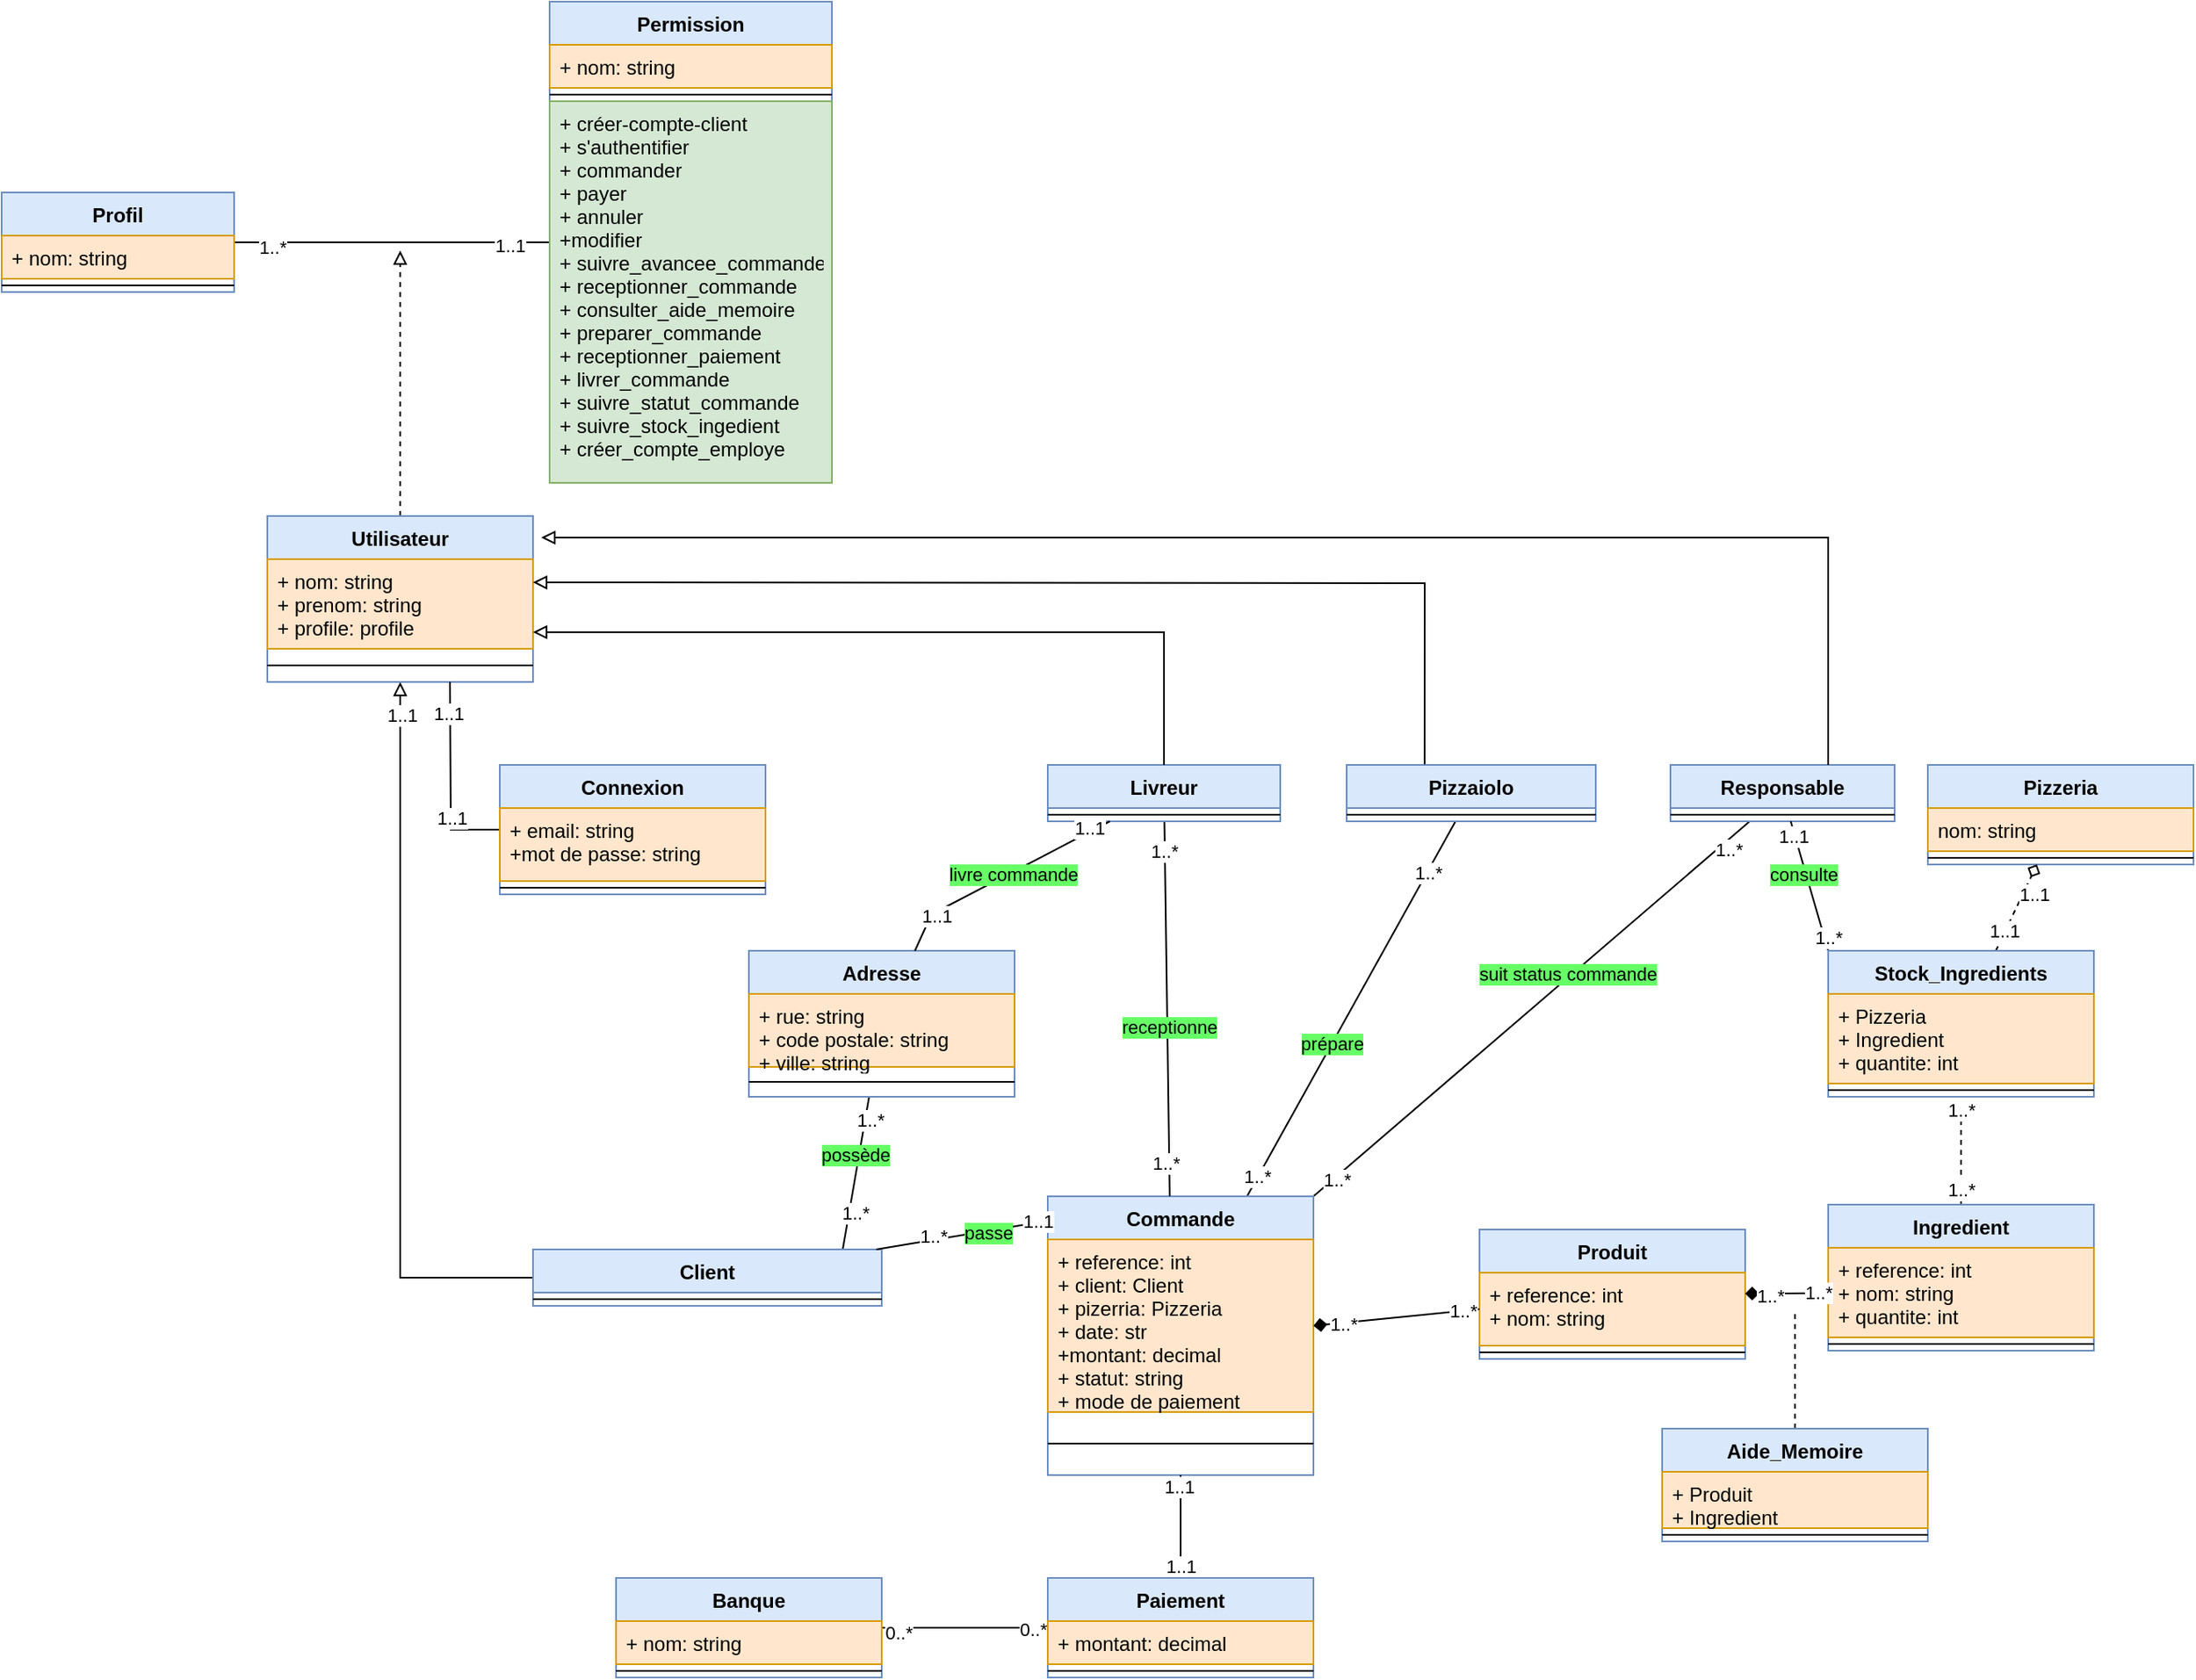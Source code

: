 <mxfile version="14.6.13" type="device"><diagram id="KDp-JJ43dgrBgCFw_8fw" name="Page-1"><mxGraphModel dx="2255" dy="1453" grid="1" gridSize="10" guides="1" tooltips="1" connect="1" arrows="1" fold="1" page="1" pageScale="1" pageWidth="1169" pageHeight="827" math="0" shadow="0"><root><mxCell id="0"/><mxCell id="1" parent="0"/><mxCell id="jycXSG4LUlBcbVMCZp96-9" style="edgeStyle=orthogonalEdgeStyle;rounded=0;orthogonalLoop=1;jettySize=auto;html=1;endArrow=none;endFill=0;startArrow=block;startFill=0;" parent="1" source="cRsiavOP6_7b4JECC0qZ-1" target="cRsiavOP6_7b4JECC0qZ-10" edge="1"><mxGeometry relative="1" as="geometry"><mxPoint x="-180" y="90" as="sourcePoint"/><mxPoint x="-60" y="376" as="targetPoint"/><Array as="points"><mxPoint x="-180" y="329"/></Array></mxGeometry></mxCell><mxCell id="jycXSG4LUlBcbVMCZp96-45" value="1..1" style="edgeLabel;html=1;align=center;verticalAlign=middle;resizable=0;points=[];" parent="jycXSG4LUlBcbVMCZp96-9" vertex="1" connectable="0"><mxGeometry x="-0.911" y="1" relative="1" as="geometry"><mxPoint as="offset"/></mxGeometry></mxCell><mxCell id="-czMJHXksivfodqNYjvB-1" style="edgeStyle=orthogonalEdgeStyle;rounded=0;orthogonalLoop=1;jettySize=auto;html=1;dashed=1;endArrow=block;endFill=0;" parent="1" source="cRsiavOP6_7b4JECC0qZ-1" edge="1"><mxGeometry relative="1" as="geometry"><mxPoint x="-180" y="-290" as="targetPoint"/></mxGeometry></mxCell><mxCell id="cRsiavOP6_7b4JECC0qZ-1" value="Utilisateur" style="swimlane;fontStyle=1;align=center;verticalAlign=top;childLayout=stackLayout;horizontal=1;startSize=26;horizontalStack=0;resizeParent=1;resizeParentMax=0;resizeLast=0;collapsible=1;marginBottom=0;fillColor=#dae8fc;strokeColor=#6c8ebf;" parent="1" vertex="1"><mxGeometry x="-260" y="-130" width="160" height="100" as="geometry"/></mxCell><mxCell id="cRsiavOP6_7b4JECC0qZ-2" value="+ nom: string&#10;+ prenom: string&#10;+ profile: profile" style="text;strokeColor=#d79b00;fillColor=#ffe6cc;align=left;verticalAlign=top;spacingLeft=4;spacingRight=4;overflow=hidden;rotatable=0;points=[[0,0.5],[1,0.5]];portConstraint=eastwest;" parent="cRsiavOP6_7b4JECC0qZ-1" vertex="1"><mxGeometry y="26" width="160" height="54" as="geometry"/></mxCell><mxCell id="cRsiavOP6_7b4JECC0qZ-3" value="" style="line;strokeWidth=1;fillColor=none;align=left;verticalAlign=middle;spacingTop=-1;spacingLeft=3;spacingRight=3;rotatable=0;labelPosition=right;points=[];portConstraint=eastwest;" parent="cRsiavOP6_7b4JECC0qZ-1" vertex="1"><mxGeometry y="80" width="160" height="20" as="geometry"/></mxCell><mxCell id="cRsiavOP6_7b4JECC0qZ-87" style="edgeStyle=none;rounded=0;orthogonalLoop=1;jettySize=auto;html=1;exitX=0.888;exitY=0.008;exitDx=0;exitDy=0;endArrow=none;endFill=0;exitPerimeter=0;" parent="1" source="cRsiavOP6_7b4JECC0qZ-10" target="cRsiavOP6_7b4JECC0qZ-15" edge="1"><mxGeometry relative="1" as="geometry"><mxPoint x="-20" y="210" as="targetPoint"/></mxGeometry></mxCell><mxCell id="cRsiavOP6_7b4JECC0qZ-89" value="1..*" style="edgeLabel;html=1;align=center;verticalAlign=middle;resizable=0;points=[];" parent="cRsiavOP6_7b4JECC0qZ-87" vertex="1" connectable="0"><mxGeometry x="-0.503" y="-3" relative="1" as="geometry"><mxPoint as="offset"/></mxGeometry></mxCell><mxCell id="cRsiavOP6_7b4JECC0qZ-90" value="1..*" style="edgeLabel;html=1;align=center;verticalAlign=middle;resizable=0;points=[];" parent="cRsiavOP6_7b4JECC0qZ-87" vertex="1" connectable="0"><mxGeometry x="0.706" y="-3" relative="1" as="geometry"><mxPoint as="offset"/></mxGeometry></mxCell><mxCell id="cRsiavOP6_7b4JECC0qZ-106" value="possède" style="edgeLabel;html=1;align=center;verticalAlign=middle;resizable=0;points=[];labelBackgroundColor=#66FF66;" parent="cRsiavOP6_7b4JECC0qZ-87" vertex="1" connectable="0"><mxGeometry x="0.23" y="3" relative="1" as="geometry"><mxPoint as="offset"/></mxGeometry></mxCell><mxCell id="cRsiavOP6_7b4JECC0qZ-10" value="Client" style="swimlane;fontStyle=1;align=center;verticalAlign=top;childLayout=stackLayout;horizontal=1;startSize=26;horizontalStack=0;resizeParent=1;resizeParentMax=0;resizeLast=0;collapsible=1;marginBottom=0;fillColor=#dae8fc;strokeColor=#6c8ebf;" parent="1" vertex="1"><mxGeometry x="-100" y="312" width="210" height="34" as="geometry"><mxRectangle x="240" y="270" width="70" height="26" as="alternateBounds"/></mxGeometry></mxCell><mxCell id="cRsiavOP6_7b4JECC0qZ-12" value="" style="line;strokeWidth=1;fillColor=none;align=left;verticalAlign=middle;spacingTop=-1;spacingLeft=3;spacingRight=3;rotatable=0;labelPosition=right;points=[];portConstraint=eastwest;" parent="cRsiavOP6_7b4JECC0qZ-10" vertex="1"><mxGeometry y="26" width="210" height="8" as="geometry"/></mxCell><mxCell id="cRsiavOP6_7b4JECC0qZ-15" value="Adresse" style="swimlane;fontStyle=1;align=center;verticalAlign=top;childLayout=stackLayout;horizontal=1;startSize=26;horizontalStack=0;resizeParent=1;resizeParentMax=0;resizeLast=0;collapsible=1;marginBottom=0;fillColor=#dae8fc;strokeColor=#6c8ebf;" parent="1" vertex="1"><mxGeometry x="30" y="132" width="160" height="88" as="geometry"/></mxCell><mxCell id="cRsiavOP6_7b4JECC0qZ-16" value="+ rue: string&#10;+ code postale: string&#10;+ ville: string" style="text;strokeColor=#d79b00;fillColor=#ffe6cc;align=left;verticalAlign=top;spacingLeft=4;spacingRight=4;overflow=hidden;rotatable=0;points=[[0,0.5],[1,0.5]];portConstraint=eastwest;" parent="cRsiavOP6_7b4JECC0qZ-15" vertex="1"><mxGeometry y="26" width="160" height="44" as="geometry"/></mxCell><mxCell id="cRsiavOP6_7b4JECC0qZ-17" value="" style="line;strokeWidth=1;fillColor=none;align=left;verticalAlign=middle;spacingTop=-1;spacingLeft=3;spacingRight=3;rotatable=0;labelPosition=right;points=[];portConstraint=eastwest;" parent="cRsiavOP6_7b4JECC0qZ-15" vertex="1"><mxGeometry y="70" width="160" height="18" as="geometry"/></mxCell><mxCell id="cRsiavOP6_7b4JECC0qZ-121" style="edgeStyle=none;rounded=0;orthogonalLoop=1;jettySize=auto;html=1;exitX=0.75;exitY=0;exitDx=0;exitDy=0;endArrow=none;endFill=0;" parent="1" source="cRsiavOP6_7b4JECC0qZ-25" target="cRsiavOP6_7b4JECC0qZ-53" edge="1"><mxGeometry relative="1" as="geometry"/></mxCell><mxCell id="cRsiavOP6_7b4JECC0qZ-122" value="1..*" style="edgeLabel;html=1;align=center;verticalAlign=middle;resizable=0;points=[];" parent="cRsiavOP6_7b4JECC0qZ-121" vertex="1" connectable="0"><mxGeometry x="0.73" relative="1" as="geometry"><mxPoint as="offset"/></mxGeometry></mxCell><mxCell id="cRsiavOP6_7b4JECC0qZ-123" value="1..*" style="edgeLabel;html=1;align=center;verticalAlign=middle;resizable=0;points=[];" parent="cRsiavOP6_7b4JECC0qZ-121" vertex="1" connectable="0"><mxGeometry x="-0.901" y="1" relative="1" as="geometry"><mxPoint as="offset"/></mxGeometry></mxCell><mxCell id="cRsiavOP6_7b4JECC0qZ-124" value="prépare" style="edgeLabel;html=1;align=center;verticalAlign=middle;resizable=0;points=[];labelBackgroundColor=#66FF66;" parent="cRsiavOP6_7b4JECC0qZ-121" vertex="1" connectable="0"><mxGeometry x="-0.187" relative="1" as="geometry"><mxPoint as="offset"/></mxGeometry></mxCell><mxCell id="cRsiavOP6_7b4JECC0qZ-125" style="edgeStyle=none;rounded=0;orthogonalLoop=1;jettySize=auto;html=1;exitX=1;exitY=0;exitDx=0;exitDy=0;endArrow=none;endFill=0;" parent="1" source="cRsiavOP6_7b4JECC0qZ-25" target="cRsiavOP6_7b4JECC0qZ-57" edge="1"><mxGeometry relative="1" as="geometry"><mxPoint x="620" y="130" as="targetPoint"/></mxGeometry></mxCell><mxCell id="cRsiavOP6_7b4JECC0qZ-126" value="1..*" style="edgeLabel;html=1;align=center;verticalAlign=middle;resizable=0;points=[];" parent="cRsiavOP6_7b4JECC0qZ-125" vertex="1" connectable="0"><mxGeometry x="-0.9" y="-1" relative="1" as="geometry"><mxPoint as="offset"/></mxGeometry></mxCell><mxCell id="cRsiavOP6_7b4JECC0qZ-127" value="1..*" style="edgeLabel;html=1;align=center;verticalAlign=middle;resizable=0;points=[];" parent="cRsiavOP6_7b4JECC0qZ-125" vertex="1" connectable="0"><mxGeometry x="0.881" y="-4" relative="1" as="geometry"><mxPoint as="offset"/></mxGeometry></mxCell><mxCell id="cRsiavOP6_7b4JECC0qZ-128" value="suit status commande" style="edgeLabel;html=1;align=center;verticalAlign=middle;resizable=0;points=[];labelBackgroundColor=#66FF66;" parent="cRsiavOP6_7b4JECC0qZ-125" vertex="1" connectable="0"><mxGeometry x="0.175" y="2" relative="1" as="geometry"><mxPoint as="offset"/></mxGeometry></mxCell><mxCell id="cRsiavOP6_7b4JECC0qZ-25" value="Commande" style="swimlane;fontStyle=1;align=center;verticalAlign=top;childLayout=stackLayout;horizontal=1;startSize=26;horizontalStack=0;resizeParent=1;resizeParentMax=0;resizeLast=0;collapsible=1;marginBottom=0;fillColor=#dae8fc;strokeColor=#6c8ebf;" parent="1" vertex="1"><mxGeometry x="210" y="280" width="160" height="168" as="geometry"/></mxCell><mxCell id="cRsiavOP6_7b4JECC0qZ-26" value="+ reference: int&#10;+ client: Client&#10;+ pizerria: Pizzeria&#10;+ date: str&#10;+montant: decimal&#10;+ statut: string&#10;+ mode de paiement" style="text;strokeColor=#d79b00;fillColor=#ffe6cc;align=left;verticalAlign=top;spacingLeft=4;spacingRight=4;overflow=hidden;rotatable=0;points=[[0,0.5],[1,0.5]];portConstraint=eastwest;" parent="cRsiavOP6_7b4JECC0qZ-25" vertex="1"><mxGeometry y="26" width="160" height="104" as="geometry"/></mxCell><mxCell id="cRsiavOP6_7b4JECC0qZ-27" value="" style="line;strokeWidth=1;fillColor=none;align=left;verticalAlign=middle;spacingTop=-1;spacingLeft=3;spacingRight=3;rotatable=0;labelPosition=right;points=[];portConstraint=eastwest;" parent="cRsiavOP6_7b4JECC0qZ-25" vertex="1"><mxGeometry y="130" width="160" height="38" as="geometry"/></mxCell><mxCell id="cRsiavOP6_7b4JECC0qZ-29" value="Produit" style="swimlane;fontStyle=1;align=center;verticalAlign=top;childLayout=stackLayout;horizontal=1;startSize=26;horizontalStack=0;resizeParent=1;resizeParentMax=0;resizeLast=0;collapsible=1;marginBottom=0;fillColor=#dae8fc;strokeColor=#6c8ebf;" parent="1" vertex="1"><mxGeometry x="470" y="300" width="160" height="78" as="geometry"/></mxCell><mxCell id="cRsiavOP6_7b4JECC0qZ-30" value="+ reference: int&#10;+ nom: string" style="text;strokeColor=#d79b00;fillColor=#ffe6cc;align=left;verticalAlign=top;spacingLeft=4;spacingRight=4;overflow=hidden;rotatable=0;points=[[0,0.5],[1,0.5]];portConstraint=eastwest;" parent="cRsiavOP6_7b4JECC0qZ-29" vertex="1"><mxGeometry y="26" width="160" height="44" as="geometry"/></mxCell><mxCell id="cRsiavOP6_7b4JECC0qZ-31" value="" style="line;strokeWidth=1;fillColor=none;align=left;verticalAlign=middle;spacingTop=-1;spacingLeft=3;spacingRight=3;rotatable=0;labelPosition=right;points=[];portConstraint=eastwest;" parent="cRsiavOP6_7b4JECC0qZ-29" vertex="1"><mxGeometry y="70" width="160" height="8" as="geometry"/></mxCell><mxCell id="cRsiavOP6_7b4JECC0qZ-33" value="Pizzeria" style="swimlane;fontStyle=1;align=center;verticalAlign=top;childLayout=stackLayout;horizontal=1;startSize=26;horizontalStack=0;resizeParent=1;resizeParentMax=0;resizeLast=0;collapsible=1;marginBottom=0;fillColor=#dae8fc;strokeColor=#6c8ebf;" parent="1" vertex="1"><mxGeometry x="740" y="20" width="160" height="60" as="geometry"/></mxCell><mxCell id="cRsiavOP6_7b4JECC0qZ-34" value="nom: string" style="text;strokeColor=#d79b00;fillColor=#ffe6cc;align=left;verticalAlign=top;spacingLeft=4;spacingRight=4;overflow=hidden;rotatable=0;points=[[0,0.5],[1,0.5]];portConstraint=eastwest;" parent="cRsiavOP6_7b4JECC0qZ-33" vertex="1"><mxGeometry y="26" width="160" height="26" as="geometry"/></mxCell><mxCell id="cRsiavOP6_7b4JECC0qZ-35" value="" style="line;strokeWidth=1;fillColor=none;align=left;verticalAlign=middle;spacingTop=-1;spacingLeft=3;spacingRight=3;rotatable=0;labelPosition=right;points=[];portConstraint=eastwest;" parent="cRsiavOP6_7b4JECC0qZ-33" vertex="1"><mxGeometry y="52" width="160" height="8" as="geometry"/></mxCell><mxCell id="cRsiavOP6_7b4JECC0qZ-100" style="edgeStyle=none;rounded=0;orthogonalLoop=1;jettySize=auto;html=1;endArrow=none;endFill=0;dashed=1;" parent="1" source="cRsiavOP6_7b4JECC0qZ-37" target="cRsiavOP6_7b4JECC0qZ-61" edge="1"><mxGeometry relative="1" as="geometry"/></mxCell><mxCell id="cRsiavOP6_7b4JECC0qZ-101" value="1..*" style="edgeLabel;html=1;align=center;verticalAlign=middle;resizable=0;points=[];" parent="cRsiavOP6_7b4JECC0qZ-100" vertex="1" connectable="0"><mxGeometry x="-0.709" relative="1" as="geometry"><mxPoint as="offset"/></mxGeometry></mxCell><mxCell id="cRsiavOP6_7b4JECC0qZ-102" value="1..*" style="edgeLabel;html=1;align=center;verticalAlign=middle;resizable=0;points=[];" parent="cRsiavOP6_7b4JECC0qZ-100" vertex="1" connectable="0"><mxGeometry x="0.767" relative="1" as="geometry"><mxPoint as="offset"/></mxGeometry></mxCell><mxCell id="cRsiavOP6_7b4JECC0qZ-37" value="Ingredient" style="swimlane;fontStyle=1;align=center;verticalAlign=top;childLayout=stackLayout;horizontal=1;startSize=26;horizontalStack=0;resizeParent=1;resizeParentMax=0;resizeLast=0;collapsible=1;marginBottom=0;fillColor=#dae8fc;strokeColor=#6c8ebf;" parent="1" vertex="1"><mxGeometry x="680" y="285" width="160" height="88" as="geometry"/></mxCell><mxCell id="cRsiavOP6_7b4JECC0qZ-38" value="+ reference: int&#10;+ nom: string&#10;+ quantite: int" style="text;strokeColor=#d79b00;fillColor=#ffe6cc;align=left;verticalAlign=top;spacingLeft=4;spacingRight=4;overflow=hidden;rotatable=0;points=[[0,0.5],[1,0.5]];portConstraint=eastwest;" parent="cRsiavOP6_7b4JECC0qZ-37" vertex="1"><mxGeometry y="26" width="160" height="54" as="geometry"/></mxCell><mxCell id="cRsiavOP6_7b4JECC0qZ-39" value="" style="line;strokeWidth=1;fillColor=none;align=left;verticalAlign=middle;spacingTop=-1;spacingLeft=3;spacingRight=3;rotatable=0;labelPosition=right;points=[];portConstraint=eastwest;" parent="cRsiavOP6_7b4JECC0qZ-37" vertex="1"><mxGeometry y="80" width="160" height="8" as="geometry"/></mxCell><mxCell id="jycXSG4LUlBcbVMCZp96-35" style="edgeStyle=orthogonalEdgeStyle;rounded=0;orthogonalLoop=1;jettySize=auto;html=1;dashed=1;endArrow=none;endFill=0;" parent="1" source="cRsiavOP6_7b4JECC0qZ-41" edge="1"><mxGeometry relative="1" as="geometry"><mxPoint x="660" y="350" as="targetPoint"/></mxGeometry></mxCell><mxCell id="cRsiavOP6_7b4JECC0qZ-41" value="Aide_Memoire" style="swimlane;fontStyle=1;align=center;verticalAlign=top;childLayout=stackLayout;horizontal=1;startSize=26;horizontalStack=0;resizeParent=1;resizeParentMax=0;resizeLast=0;collapsible=1;marginBottom=0;fillColor=#dae8fc;strokeColor=#6c8ebf;" parent="1" vertex="1"><mxGeometry x="580" y="420" width="160" height="68" as="geometry"/></mxCell><mxCell id="cRsiavOP6_7b4JECC0qZ-42" value="+ Produit&#10;+ Ingredient" style="text;strokeColor=#d79b00;fillColor=#ffe6cc;align=left;verticalAlign=top;spacingLeft=4;spacingRight=4;overflow=hidden;rotatable=0;points=[[0,0.5],[1,0.5]];portConstraint=eastwest;" parent="cRsiavOP6_7b4JECC0qZ-41" vertex="1"><mxGeometry y="26" width="160" height="34" as="geometry"/></mxCell><mxCell id="cRsiavOP6_7b4JECC0qZ-43" value="" style="line;strokeWidth=1;fillColor=none;align=left;verticalAlign=middle;spacingTop=-1;spacingLeft=3;spacingRight=3;rotatable=0;labelPosition=right;points=[];portConstraint=eastwest;" parent="cRsiavOP6_7b4JECC0qZ-41" vertex="1"><mxGeometry y="60" width="160" height="8" as="geometry"/></mxCell><mxCell id="jycXSG4LUlBcbVMCZp96-1" style="edgeStyle=orthogonalEdgeStyle;rounded=0;orthogonalLoop=1;jettySize=auto;html=1;endArrow=none;endFill=0;" parent="1" source="cRsiavOP6_7b4JECC0qZ-45" target="cRsiavOP6_7b4JECC0qZ-65" edge="1"><mxGeometry relative="1" as="geometry"/></mxCell><mxCell id="jycXSG4LUlBcbVMCZp96-3" value="0..*" style="edgeLabel;html=1;align=center;verticalAlign=middle;resizable=0;points=[];" parent="jycXSG4LUlBcbVMCZp96-1" vertex="1" connectable="0"><mxGeometry x="-0.8" y="-3" relative="1" as="geometry"><mxPoint as="offset"/></mxGeometry></mxCell><mxCell id="jycXSG4LUlBcbVMCZp96-4" value="0..*" style="edgeLabel;html=1;align=center;verticalAlign=middle;resizable=0;points=[];" parent="jycXSG4LUlBcbVMCZp96-1" vertex="1" connectable="0"><mxGeometry x="0.818" y="-1" relative="1" as="geometry"><mxPoint as="offset"/></mxGeometry></mxCell><mxCell id="cRsiavOP6_7b4JECC0qZ-45" value="Banque" style="swimlane;fontStyle=1;align=center;verticalAlign=top;childLayout=stackLayout;horizontal=1;startSize=26;horizontalStack=0;resizeParent=1;resizeParentMax=0;resizeLast=0;collapsible=1;marginBottom=0;fillColor=#dae8fc;strokeColor=#6c8ebf;" parent="1" vertex="1"><mxGeometry x="-50" y="510" width="160" height="60" as="geometry"/></mxCell><mxCell id="cRsiavOP6_7b4JECC0qZ-46" value="+ nom: string" style="text;strokeColor=#d79b00;fillColor=#ffe6cc;align=left;verticalAlign=top;spacingLeft=4;spacingRight=4;overflow=hidden;rotatable=0;points=[[0,0.5],[1,0.5]];portConstraint=eastwest;" parent="cRsiavOP6_7b4JECC0qZ-45" vertex="1"><mxGeometry y="26" width="160" height="26" as="geometry"/></mxCell><mxCell id="cRsiavOP6_7b4JECC0qZ-47" value="" style="line;strokeWidth=1;fillColor=none;align=left;verticalAlign=middle;spacingTop=-1;spacingLeft=3;spacingRight=3;rotatable=0;labelPosition=right;points=[];portConstraint=eastwest;" parent="cRsiavOP6_7b4JECC0qZ-45" vertex="1"><mxGeometry y="52" width="160" height="8" as="geometry"/></mxCell><mxCell id="cRsiavOP6_7b4JECC0qZ-112" style="edgeStyle=none;rounded=0;orthogonalLoop=1;jettySize=auto;html=1;entryX=0.459;entryY=-0.001;entryDx=0;entryDy=0;entryPerimeter=0;endArrow=none;endFill=0;" parent="1" source="cRsiavOP6_7b4JECC0qZ-49" target="cRsiavOP6_7b4JECC0qZ-25" edge="1"><mxGeometry relative="1" as="geometry"/></mxCell><mxCell id="cRsiavOP6_7b4JECC0qZ-114" value="1..*" style="edgeLabel;html=1;align=center;verticalAlign=middle;resizable=0;points=[];" parent="cRsiavOP6_7b4JECC0qZ-112" vertex="1" connectable="0"><mxGeometry x="0.822" y="-2" relative="1" as="geometry"><mxPoint as="offset"/></mxGeometry></mxCell><mxCell id="cRsiavOP6_7b4JECC0qZ-115" value="receptionne" style="edgeLabel;html=1;align=center;verticalAlign=middle;resizable=0;points=[];labelBackgroundColor=#66FF66;" parent="cRsiavOP6_7b4JECC0qZ-112" vertex="1" connectable="0"><mxGeometry x="0.098" y="1" relative="1" as="geometry"><mxPoint as="offset"/></mxGeometry></mxCell><mxCell id="cRsiavOP6_7b4JECC0qZ-120" value="1..*" style="edgeLabel;html=1;align=center;verticalAlign=middle;resizable=0;points=[];" parent="cRsiavOP6_7b4JECC0qZ-112" vertex="1" connectable="0"><mxGeometry x="-0.841" y="-1" relative="1" as="geometry"><mxPoint as="offset"/></mxGeometry></mxCell><mxCell id="cRsiavOP6_7b4JECC0qZ-49" value="Livreur" style="swimlane;fontStyle=1;align=center;verticalAlign=top;childLayout=stackLayout;horizontal=1;startSize=26;horizontalStack=0;resizeParent=1;resizeParentMax=0;resizeLast=0;collapsible=1;marginBottom=0;fillColor=#dae8fc;strokeColor=#6c8ebf;" parent="1" vertex="1"><mxGeometry x="210" y="20" width="140" height="34" as="geometry"><mxRectangle x="210" y="20" width="70" height="26" as="alternateBounds"/></mxGeometry></mxCell><mxCell id="cRsiavOP6_7b4JECC0qZ-51" value="" style="line;strokeWidth=1;fillColor=none;align=left;verticalAlign=middle;spacingTop=-1;spacingLeft=3;spacingRight=3;rotatable=0;labelPosition=right;points=[];portConstraint=eastwest;" parent="cRsiavOP6_7b4JECC0qZ-49" vertex="1"><mxGeometry y="26" width="140" height="8" as="geometry"/></mxCell><mxCell id="cRsiavOP6_7b4JECC0qZ-53" value="Pizzaiolo" style="swimlane;fontStyle=1;align=center;verticalAlign=top;childLayout=stackLayout;horizontal=1;startSize=26;horizontalStack=0;resizeParent=1;resizeParentMax=0;resizeLast=0;collapsible=1;marginBottom=0;fillColor=#dae8fc;strokeColor=#6c8ebf;" parent="1" vertex="1"><mxGeometry x="390" y="20" width="150" height="34" as="geometry"/></mxCell><mxCell id="cRsiavOP6_7b4JECC0qZ-55" value="" style="line;strokeWidth=1;fillColor=none;align=left;verticalAlign=middle;spacingTop=-1;spacingLeft=3;spacingRight=3;rotatable=0;labelPosition=right;points=[];portConstraint=eastwest;" parent="cRsiavOP6_7b4JECC0qZ-53" vertex="1"><mxGeometry y="26" width="150" height="8" as="geometry"/></mxCell><mxCell id="cRsiavOP6_7b4JECC0qZ-57" value="Responsable" style="swimlane;fontStyle=1;align=center;verticalAlign=top;childLayout=stackLayout;horizontal=1;startSize=26;horizontalStack=0;resizeParent=1;resizeParentMax=0;resizeLast=0;collapsible=1;marginBottom=0;fillColor=#dae8fc;strokeColor=#6c8ebf;" parent="1" vertex="1"><mxGeometry x="585" y="20" width="135" height="34" as="geometry"/></mxCell><mxCell id="cRsiavOP6_7b4JECC0qZ-59" value="" style="line;strokeWidth=1;fillColor=none;align=left;verticalAlign=middle;spacingTop=-1;spacingLeft=3;spacingRight=3;rotatable=0;labelPosition=right;points=[];portConstraint=eastwest;" parent="cRsiavOP6_7b4JECC0qZ-57" vertex="1"><mxGeometry y="26" width="135" height="8" as="geometry"/></mxCell><mxCell id="cRsiavOP6_7b4JECC0qZ-103" style="edgeStyle=none;rounded=0;orthogonalLoop=1;jettySize=auto;html=1;startArrow=none;startFill=0;endArrow=diamond;endFill=0;dashed=1;" parent="1" source="cRsiavOP6_7b4JECC0qZ-61" target="cRsiavOP6_7b4JECC0qZ-33" edge="1"><mxGeometry relative="1" as="geometry"><mxPoint x="980" y="116" as="targetPoint"/></mxGeometry></mxCell><mxCell id="cRsiavOP6_7b4JECC0qZ-104" value="1..1" style="edgeLabel;html=1;align=center;verticalAlign=middle;resizable=0;points=[];" parent="cRsiavOP6_7b4JECC0qZ-103" vertex="1" connectable="0"><mxGeometry x="-0.589" relative="1" as="geometry"><mxPoint y="-1" as="offset"/></mxGeometry></mxCell><mxCell id="cRsiavOP6_7b4JECC0qZ-105" value="1..1" style="edgeLabel;html=1;align=center;verticalAlign=middle;resizable=0;points=[];" parent="cRsiavOP6_7b4JECC0qZ-103" vertex="1" connectable="0"><mxGeometry x="0.767" y="-1" relative="1" as="geometry"><mxPoint y="11" as="offset"/></mxGeometry></mxCell><mxCell id="cRsiavOP6_7b4JECC0qZ-129" style="edgeStyle=none;rounded=0;orthogonalLoop=1;jettySize=auto;html=1;exitX=0;exitY=0;exitDx=0;exitDy=0;endArrow=none;endFill=0;" parent="1" source="cRsiavOP6_7b4JECC0qZ-61" target="cRsiavOP6_7b4JECC0qZ-57" edge="1"><mxGeometry relative="1" as="geometry"/></mxCell><mxCell id="cRsiavOP6_7b4JECC0qZ-130" value="1..1" style="edgeLabel;html=1;align=center;verticalAlign=middle;resizable=0;points=[];" parent="cRsiavOP6_7b4JECC0qZ-129" vertex="1" connectable="0"><mxGeometry x="0.787" y="1" relative="1" as="geometry"><mxPoint as="offset"/></mxGeometry></mxCell><mxCell id="cRsiavOP6_7b4JECC0qZ-131" value="1..*" style="edgeLabel;html=1;align=center;verticalAlign=middle;resizable=0;points=[];" parent="cRsiavOP6_7b4JECC0qZ-129" vertex="1" connectable="0"><mxGeometry x="-0.789" y="-2" relative="1" as="geometry"><mxPoint as="offset"/></mxGeometry></mxCell><mxCell id="jycXSG4LUlBcbVMCZp96-8" value="consulte" style="edgeLabel;html=1;align=center;verticalAlign=middle;resizable=0;points=[];labelBackgroundColor=#66FF66;" parent="cRsiavOP6_7b4JECC0qZ-129" vertex="1" connectable="0"><mxGeometry x="0.206" y="2" relative="1" as="geometry"><mxPoint as="offset"/></mxGeometry></mxCell><mxCell id="cRsiavOP6_7b4JECC0qZ-61" value="Stock_Ingredients" style="swimlane;fontStyle=1;align=center;verticalAlign=top;childLayout=stackLayout;horizontal=1;startSize=26;horizontalStack=0;resizeParent=1;resizeParentMax=0;resizeLast=0;collapsible=1;marginBottom=0;fillColor=#dae8fc;strokeColor=#6c8ebf;" parent="1" vertex="1"><mxGeometry x="680" y="132" width="160" height="88" as="geometry"/></mxCell><mxCell id="cRsiavOP6_7b4JECC0qZ-62" value="+ Pizzeria&#10;+ Ingredient&#10;+ quantite: int" style="text;strokeColor=#d79b00;fillColor=#ffe6cc;align=left;verticalAlign=top;spacingLeft=4;spacingRight=4;overflow=hidden;rotatable=0;points=[[0,0.5],[1,0.5]];portConstraint=eastwest;" parent="cRsiavOP6_7b4JECC0qZ-61" vertex="1"><mxGeometry y="26" width="160" height="54" as="geometry"/></mxCell><mxCell id="cRsiavOP6_7b4JECC0qZ-63" value="" style="line;strokeWidth=1;fillColor=none;align=left;verticalAlign=middle;spacingTop=-1;spacingLeft=3;spacingRight=3;rotatable=0;labelPosition=right;points=[];portConstraint=eastwest;" parent="cRsiavOP6_7b4JECC0qZ-61" vertex="1"><mxGeometry y="80" width="160" height="8" as="geometry"/></mxCell><mxCell id="jycXSG4LUlBcbVMCZp96-5" style="edgeStyle=orthogonalEdgeStyle;rounded=0;orthogonalLoop=1;jettySize=auto;html=1;endArrow=none;endFill=0;" parent="1" source="cRsiavOP6_7b4JECC0qZ-65" target="cRsiavOP6_7b4JECC0qZ-25" edge="1"><mxGeometry relative="1" as="geometry"/></mxCell><mxCell id="jycXSG4LUlBcbVMCZp96-6" value="1..1" style="edgeLabel;html=1;align=center;verticalAlign=middle;resizable=0;points=[];" parent="jycXSG4LUlBcbVMCZp96-5" vertex="1" connectable="0"><mxGeometry x="0.778" y="1" relative="1" as="geometry"><mxPoint as="offset"/></mxGeometry></mxCell><mxCell id="jycXSG4LUlBcbVMCZp96-7" value="1..1" style="edgeLabel;html=1;align=center;verticalAlign=middle;resizable=0;points=[];" parent="jycXSG4LUlBcbVMCZp96-5" vertex="1" connectable="0"><mxGeometry x="-0.778" relative="1" as="geometry"><mxPoint as="offset"/></mxGeometry></mxCell><mxCell id="cRsiavOP6_7b4JECC0qZ-65" value="Paiement" style="swimlane;fontStyle=1;align=center;verticalAlign=top;childLayout=stackLayout;horizontal=1;startSize=26;horizontalStack=0;resizeParent=1;resizeParentMax=0;resizeLast=0;collapsible=1;marginBottom=0;fillColor=#dae8fc;strokeColor=#6c8ebf;" parent="1" vertex="1"><mxGeometry x="210" y="510" width="160" height="60" as="geometry"/></mxCell><mxCell id="cRsiavOP6_7b4JECC0qZ-66" value="+ montant: decimal" style="text;strokeColor=#d79b00;fillColor=#ffe6cc;align=left;verticalAlign=top;spacingLeft=4;spacingRight=4;overflow=hidden;rotatable=0;points=[[0,0.5],[1,0.5]];portConstraint=eastwest;" parent="cRsiavOP6_7b4JECC0qZ-65" vertex="1"><mxGeometry y="26" width="160" height="26" as="geometry"/></mxCell><mxCell id="cRsiavOP6_7b4JECC0qZ-67" value="" style="line;strokeWidth=1;fillColor=none;align=left;verticalAlign=middle;spacingTop=-1;spacingLeft=3;spacingRight=3;rotatable=0;labelPosition=right;points=[];portConstraint=eastwest;" parent="cRsiavOP6_7b4JECC0qZ-65" vertex="1"><mxGeometry y="52" width="160" height="8" as="geometry"/></mxCell><mxCell id="cRsiavOP6_7b4JECC0qZ-91" style="edgeStyle=none;rounded=0;orthogonalLoop=1;jettySize=auto;html=1;exitX=1;exitY=0.5;exitDx=0;exitDy=0;entryX=0;entryY=0.5;entryDx=0;entryDy=0;endArrow=none;endFill=0;startArrow=diamond;startFill=1;" parent="1" source="cRsiavOP6_7b4JECC0qZ-26" target="cRsiavOP6_7b4JECC0qZ-30" edge="1"><mxGeometry relative="1" as="geometry"/></mxCell><mxCell id="cRsiavOP6_7b4JECC0qZ-92" value="1..*" style="edgeLabel;html=1;align=center;verticalAlign=middle;resizable=0;points=[];" parent="cRsiavOP6_7b4JECC0qZ-91" vertex="1" connectable="0"><mxGeometry x="-0.654" relative="1" as="geometry"><mxPoint as="offset"/></mxGeometry></mxCell><mxCell id="cRsiavOP6_7b4JECC0qZ-93" value="1..*" style="edgeLabel;html=1;align=center;verticalAlign=middle;resizable=0;points=[];" parent="cRsiavOP6_7b4JECC0qZ-91" vertex="1" connectable="0"><mxGeometry x="0.817" relative="1" as="geometry"><mxPoint x="-1" as="offset"/></mxGeometry></mxCell><mxCell id="cRsiavOP6_7b4JECC0qZ-97" style="edgeStyle=none;rounded=0;orthogonalLoop=1;jettySize=auto;html=1;endArrow=diamond;endFill=1;startArrow=diamond;startFill=1;" parent="1" source="cRsiavOP6_7b4JECC0qZ-38" target="cRsiavOP6_7b4JECC0qZ-29" edge="1"><mxGeometry relative="1" as="geometry"><mxPoint x="610" y="310" as="targetPoint"/></mxGeometry></mxCell><mxCell id="cRsiavOP6_7b4JECC0qZ-98" value="1..*" style="edgeLabel;html=1;align=center;verticalAlign=middle;resizable=0;points=[];" parent="cRsiavOP6_7b4JECC0qZ-97" vertex="1" connectable="0"><mxGeometry x="0.416" y="1" relative="1" as="geometry"><mxPoint as="offset"/></mxGeometry></mxCell><mxCell id="cRsiavOP6_7b4JECC0qZ-99" value="1..*" style="edgeLabel;html=1;align=center;verticalAlign=middle;resizable=0;points=[];" parent="cRsiavOP6_7b4JECC0qZ-97" vertex="1" connectable="0"><mxGeometry x="-0.758" y="-1" relative="1" as="geometry"><mxPoint as="offset"/></mxGeometry></mxCell><mxCell id="cRsiavOP6_7b4JECC0qZ-108" style="edgeStyle=none;rounded=0;orthogonalLoop=1;jettySize=auto;html=1;entryX=0.024;entryY=0.084;entryDx=0;entryDy=0;entryPerimeter=0;endArrow=none;endFill=0;" parent="1" source="cRsiavOP6_7b4JECC0qZ-10" target="cRsiavOP6_7b4JECC0qZ-25" edge="1"><mxGeometry relative="1" as="geometry"/></mxCell><mxCell id="cRsiavOP6_7b4JECC0qZ-109" value="1..*" style="edgeLabel;html=1;align=center;verticalAlign=middle;resizable=0;points=[];" parent="cRsiavOP6_7b4JECC0qZ-108" vertex="1" connectable="0"><mxGeometry x="-0.366" y="3" relative="1" as="geometry"><mxPoint as="offset"/></mxGeometry></mxCell><mxCell id="cRsiavOP6_7b4JECC0qZ-110" value="1..1" style="edgeLabel;html=1;align=center;verticalAlign=middle;resizable=0;points=[];" parent="cRsiavOP6_7b4JECC0qZ-108" vertex="1" connectable="0"><mxGeometry x="0.803" y="1" relative="1" as="geometry"><mxPoint as="offset"/></mxGeometry></mxCell><mxCell id="cRsiavOP6_7b4JECC0qZ-111" value="passe" style="edgeLabel;html=1;align=center;verticalAlign=middle;resizable=0;points=[];labelBackgroundColor=#66FF66;" parent="cRsiavOP6_7b4JECC0qZ-108" vertex="1" connectable="0"><mxGeometry x="0.241" y="-1" relative="1" as="geometry"><mxPoint as="offset"/></mxGeometry></mxCell><mxCell id="cRsiavOP6_7b4JECC0qZ-116" style="edgeStyle=none;rounded=0;orthogonalLoop=1;jettySize=auto;html=1;endArrow=none;endFill=0;" parent="1" source="cRsiavOP6_7b4JECC0qZ-49" target="cRsiavOP6_7b4JECC0qZ-15" edge="1"><mxGeometry relative="1" as="geometry"><mxPoint x="-20" y="130" as="targetPoint"/><Array as="points"><mxPoint x="140" y="110"/></Array></mxGeometry></mxCell><mxCell id="cRsiavOP6_7b4JECC0qZ-117" value="1..1" style="edgeLabel;html=1;align=center;verticalAlign=middle;resizable=0;points=[];" parent="cRsiavOP6_7b4JECC0qZ-116" vertex="1" connectable="0"><mxGeometry x="-0.822" y="-2" relative="1" as="geometry"><mxPoint as="offset"/></mxGeometry></mxCell><mxCell id="cRsiavOP6_7b4JECC0qZ-118" value="1..1" style="edgeLabel;html=1;align=center;verticalAlign=middle;resizable=0;points=[];" parent="cRsiavOP6_7b4JECC0qZ-116" vertex="1" connectable="0"><mxGeometry x="0.631" y="2" relative="1" as="geometry"><mxPoint as="offset"/></mxGeometry></mxCell><mxCell id="cRsiavOP6_7b4JECC0qZ-119" value="livre commande" style="edgeLabel;html=1;align=center;verticalAlign=middle;resizable=0;points=[];labelBackgroundColor=#66FF66;" parent="cRsiavOP6_7b4JECC0qZ-116" vertex="1" connectable="0"><mxGeometry x="-0.086" y="1" relative="1" as="geometry"><mxPoint as="offset"/></mxGeometry></mxCell><mxCell id="qQmBy8qmAijH9EpwWrDC-1" style="edgeStyle=orthogonalEdgeStyle;rounded=0;orthogonalLoop=1;jettySize=auto;html=1;endArrow=none;endFill=0;" parent="1" source="cRsiavOP6_7b4JECC0qZ-21" edge="1"><mxGeometry relative="1" as="geometry"><mxPoint x="-150" y="-30" as="targetPoint"/></mxGeometry></mxCell><mxCell id="qQmBy8qmAijH9EpwWrDC-2" value="1..1" style="edgeLabel;html=1;align=center;verticalAlign=middle;resizable=0;points=[];" parent="qQmBy8qmAijH9EpwWrDC-1" vertex="1" connectable="0"><mxGeometry x="0.681" y="1" relative="1" as="geometry"><mxPoint as="offset"/></mxGeometry></mxCell><mxCell id="qQmBy8qmAijH9EpwWrDC-3" value="1..1" style="edgeLabel;html=1;align=center;verticalAlign=middle;resizable=0;points=[];" parent="qQmBy8qmAijH9EpwWrDC-1" vertex="1" connectable="0"><mxGeometry x="-0.378" relative="1" as="geometry"><mxPoint as="offset"/></mxGeometry></mxCell><mxCell id="cRsiavOP6_7b4JECC0qZ-21" value="Connexion" style="swimlane;fontStyle=1;align=center;verticalAlign=top;childLayout=stackLayout;horizontal=1;startSize=26;horizontalStack=0;resizeParent=1;resizeParentMax=0;resizeLast=0;collapsible=1;marginBottom=0;fillColor=#dae8fc;strokeColor=#6c8ebf;" parent="1" vertex="1"><mxGeometry x="-120" y="20" width="160" height="78" as="geometry"/></mxCell><mxCell id="cRsiavOP6_7b4JECC0qZ-22" value="+ email: string&#10;+mot de passe: string" style="text;strokeColor=#d79b00;fillColor=#ffe6cc;align=left;verticalAlign=top;spacingLeft=4;spacingRight=4;overflow=hidden;rotatable=0;points=[[0,0.5],[1,0.5]];portConstraint=eastwest;" parent="cRsiavOP6_7b4JECC0qZ-21" vertex="1"><mxGeometry y="26" width="160" height="44" as="geometry"/></mxCell><mxCell id="cRsiavOP6_7b4JECC0qZ-23" value="" style="line;strokeWidth=1;fillColor=none;align=left;verticalAlign=middle;spacingTop=-1;spacingLeft=3;spacingRight=3;rotatable=0;labelPosition=right;points=[];portConstraint=eastwest;" parent="cRsiavOP6_7b4JECC0qZ-21" vertex="1"><mxGeometry y="70" width="160" height="8" as="geometry"/></mxCell><mxCell id="jycXSG4LUlBcbVMCZp96-33" style="edgeStyle=orthogonalEdgeStyle;rounded=0;orthogonalLoop=1;jettySize=auto;html=1;endArrow=none;endFill=0;" parent="1" source="jycXSG4LUlBcbVMCZp96-14" target="jycXSG4LUlBcbVMCZp96-18" edge="1"><mxGeometry relative="1" as="geometry"/></mxCell><mxCell id="jycXSG4LUlBcbVMCZp96-46" value="1..*" style="edgeLabel;html=1;align=center;verticalAlign=middle;resizable=0;points=[];" parent="jycXSG4LUlBcbVMCZp96-33" vertex="1" connectable="0"><mxGeometry x="-0.76" y="-3" relative="1" as="geometry"><mxPoint as="offset"/></mxGeometry></mxCell><mxCell id="jycXSG4LUlBcbVMCZp96-47" value="1..1" style="edgeLabel;html=1;align=center;verticalAlign=middle;resizable=0;points=[];" parent="jycXSG4LUlBcbVMCZp96-33" vertex="1" connectable="0"><mxGeometry x="0.74" y="-2" relative="1" as="geometry"><mxPoint as="offset"/></mxGeometry></mxCell><mxCell id="jycXSG4LUlBcbVMCZp96-14" value="Profil" style="swimlane;fontStyle=1;align=center;verticalAlign=top;childLayout=stackLayout;horizontal=1;startSize=26;horizontalStack=0;resizeParent=1;resizeParentMax=0;resizeLast=0;collapsible=1;marginBottom=0;fillColor=#dae8fc;strokeColor=#6c8ebf;" parent="1" vertex="1"><mxGeometry x="-420" y="-325" width="140" height="60" as="geometry"/></mxCell><mxCell id="jycXSG4LUlBcbVMCZp96-15" value="+ nom: string" style="text;strokeColor=#d79b00;fillColor=#ffe6cc;align=left;verticalAlign=top;spacingLeft=4;spacingRight=4;overflow=hidden;rotatable=0;points=[[0,0.5],[1,0.5]];portConstraint=eastwest;" parent="jycXSG4LUlBcbVMCZp96-14" vertex="1"><mxGeometry y="26" width="140" height="26" as="geometry"/></mxCell><mxCell id="jycXSG4LUlBcbVMCZp96-16" value="" style="line;strokeWidth=1;fillColor=none;align=left;verticalAlign=middle;spacingTop=-1;spacingLeft=3;spacingRight=3;rotatable=0;labelPosition=right;points=[];portConstraint=eastwest;" parent="jycXSG4LUlBcbVMCZp96-14" vertex="1"><mxGeometry y="52" width="140" height="8" as="geometry"/></mxCell><mxCell id="jycXSG4LUlBcbVMCZp96-18" value="Permission" style="swimlane;fontStyle=1;align=center;verticalAlign=top;childLayout=stackLayout;horizontal=1;startSize=26;horizontalStack=0;resizeParent=1;resizeParentMax=0;resizeLast=0;collapsible=1;marginBottom=0;fillColor=#dae8fc;strokeColor=#6c8ebf;" parent="1" vertex="1"><mxGeometry x="-90" y="-440" width="170" height="290" as="geometry"/></mxCell><mxCell id="jycXSG4LUlBcbVMCZp96-19" value="+ nom: string" style="text;strokeColor=#d79b00;fillColor=#ffe6cc;align=left;verticalAlign=top;spacingLeft=4;spacingRight=4;overflow=hidden;rotatable=0;points=[[0,0.5],[1,0.5]];portConstraint=eastwest;" parent="jycXSG4LUlBcbVMCZp96-18" vertex="1"><mxGeometry y="26" width="170" height="26" as="geometry"/></mxCell><mxCell id="jycXSG4LUlBcbVMCZp96-20" value="" style="line;strokeWidth=1;fillColor=none;align=left;verticalAlign=middle;spacingTop=-1;spacingLeft=3;spacingRight=3;rotatable=0;labelPosition=right;points=[];portConstraint=eastwest;" parent="jycXSG4LUlBcbVMCZp96-18" vertex="1"><mxGeometry y="52" width="170" height="8" as="geometry"/></mxCell><mxCell id="jycXSG4LUlBcbVMCZp96-21" value="+ créer-compte-client&#10;+ s'authentifier&#10;+ commander&#10;+ payer&#10;+ annuler&#10;+modifier&#10;+ suivre_avancee_commande&#10;+ receptionner_commande&#10;+ consulter_aide_memoire&#10;+ preparer_commande&#10;+ receptionner_paiement&#10;+ livrer_commande&#10;+ suivre_statut_commande&#10;+ suivre_stock_ingedient&#10;+ créer_compte_employe" style="text;strokeColor=#82b366;fillColor=#d5e8d4;align=left;verticalAlign=top;spacingLeft=4;spacingRight=4;overflow=hidden;rotatable=0;points=[[0,0.5],[1,0.5]];portConstraint=eastwest;" parent="jycXSG4LUlBcbVMCZp96-18" vertex="1"><mxGeometry y="60" width="170" height="230" as="geometry"/></mxCell><mxCell id="jycXSG4LUlBcbVMCZp96-31" style="edgeStyle=orthogonalEdgeStyle;rounded=0;orthogonalLoop=1;jettySize=auto;html=1;entryX=0.313;entryY=-0.012;entryDx=0;entryDy=0;entryPerimeter=0;endArrow=none;endFill=0;startArrow=block;startFill=0;" parent="1" target="cRsiavOP6_7b4JECC0qZ-53" edge="1"><mxGeometry relative="1" as="geometry"><mxPoint x="-100" y="-90" as="sourcePoint"/></mxGeometry></mxCell><mxCell id="jycXSG4LUlBcbVMCZp96-32" style="edgeStyle=orthogonalEdgeStyle;rounded=0;orthogonalLoop=1;jettySize=auto;html=1;endArrow=none;endFill=0;startArrow=block;startFill=0;exitX=1.031;exitY=0.13;exitDx=0;exitDy=0;exitPerimeter=0;" parent="1" source="cRsiavOP6_7b4JECC0qZ-1" target="cRsiavOP6_7b4JECC0qZ-57" edge="1"><mxGeometry relative="1" as="geometry"><Array as="points"><mxPoint x="680" y="-117"/></Array><mxPoint x="490" y="-52" as="sourcePoint"/></mxGeometry></mxCell><mxCell id="jycXSG4LUlBcbVMCZp96-30" style="edgeStyle=orthogonalEdgeStyle;rounded=0;orthogonalLoop=1;jettySize=auto;html=1;entryX=0.5;entryY=0;entryDx=0;entryDy=0;endArrow=none;endFill=0;startArrow=block;startFill=0;" parent="1" source="cRsiavOP6_7b4JECC0qZ-1" target="cRsiavOP6_7b4JECC0qZ-49" edge="1"><mxGeometry relative="1" as="geometry"><mxPoint x="-60" y="-110" as="sourcePoint"/><Array as="points"><mxPoint x="280" y="-60"/></Array></mxGeometry></mxCell></root></mxGraphModel></diagram></mxfile>